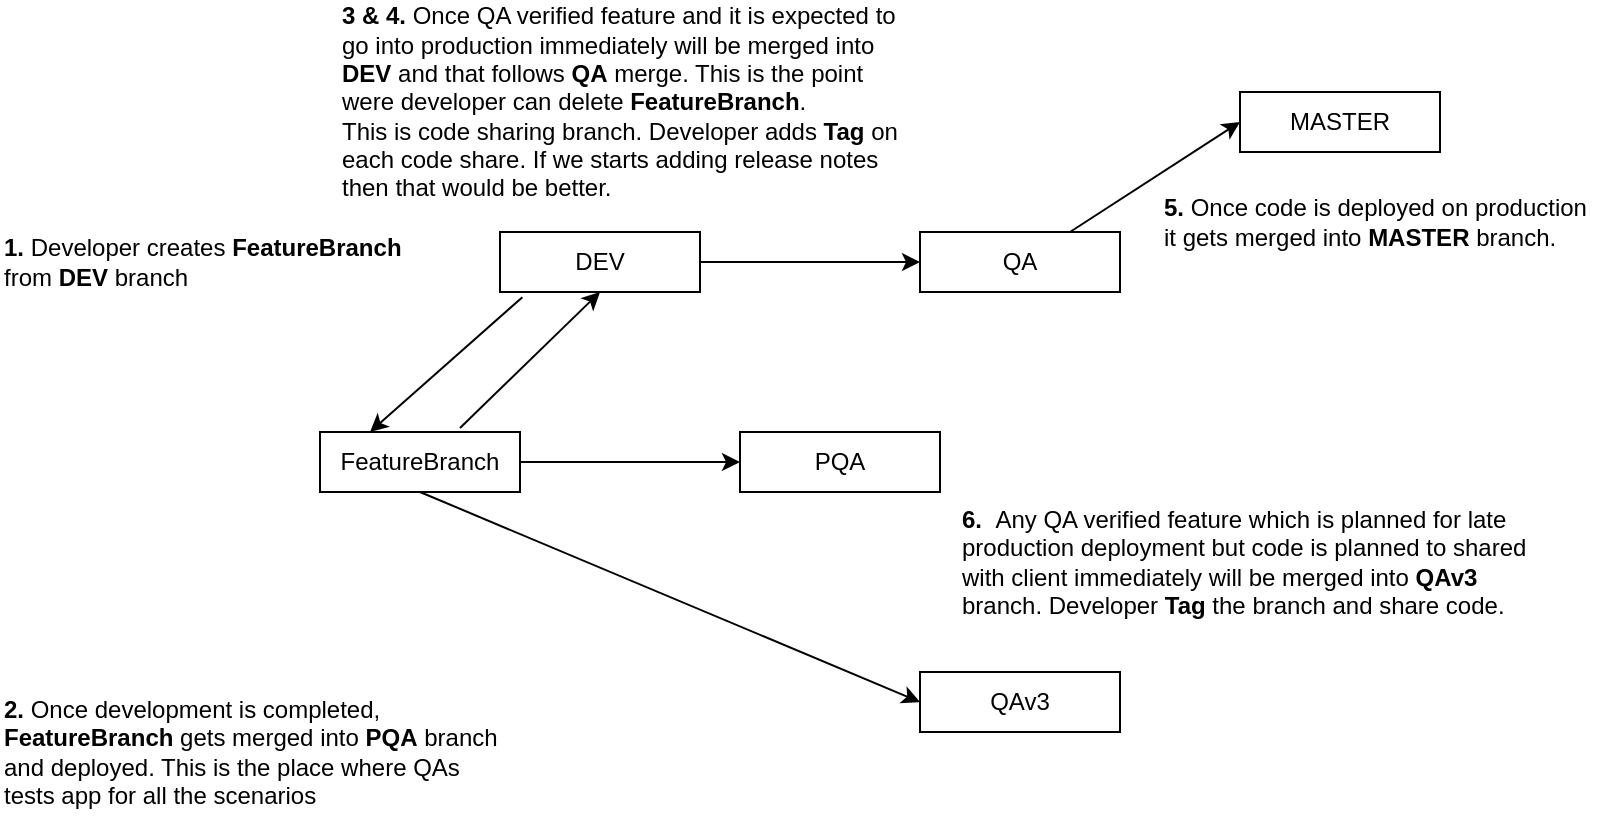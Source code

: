 <mxfile version="13.10.0" type="github">
  <diagram id="kgpKYQtTHZ0yAKxKKP6v" name="Page-1">
    <mxGraphModel dx="1038" dy="548" grid="1" gridSize="10" guides="1" tooltips="1" connect="1" arrows="1" fold="1" page="1" pageScale="1" pageWidth="850" pageHeight="1100" math="0" shadow="0">
      <root>
        <mxCell id="0" />
        <mxCell id="1" parent="0" />
        <mxCell id="SaSodBdJ9S873mT8EDmA-1" value="DEV" style="rounded=0;whiteSpace=wrap;html=1;" vertex="1" parent="1">
          <mxGeometry x="270" y="120" width="100" height="30" as="geometry" />
        </mxCell>
        <mxCell id="SaSodBdJ9S873mT8EDmA-2" value="MASTER" style="rounded=0;whiteSpace=wrap;html=1;" vertex="1" parent="1">
          <mxGeometry x="640" y="50" width="100" height="30" as="geometry" />
        </mxCell>
        <mxCell id="SaSodBdJ9S873mT8EDmA-3" value="QA" style="rounded=0;whiteSpace=wrap;html=1;" vertex="1" parent="1">
          <mxGeometry x="480" y="120" width="100" height="30" as="geometry" />
        </mxCell>
        <mxCell id="SaSodBdJ9S873mT8EDmA-4" value="PQA" style="rounded=0;whiteSpace=wrap;html=1;" vertex="1" parent="1">
          <mxGeometry x="390" y="220" width="100" height="30" as="geometry" />
        </mxCell>
        <mxCell id="SaSodBdJ9S873mT8EDmA-5" value="QAv3" style="rounded=0;whiteSpace=wrap;html=1;" vertex="1" parent="1">
          <mxGeometry x="480" y="340" width="100" height="30" as="geometry" />
        </mxCell>
        <mxCell id="SaSodBdJ9S873mT8EDmA-7" value="FeatureBranch" style="rounded=0;whiteSpace=wrap;html=1;" vertex="1" parent="1">
          <mxGeometry x="180" y="220" width="100" height="30" as="geometry" />
        </mxCell>
        <mxCell id="SaSodBdJ9S873mT8EDmA-8" value="" style="endArrow=classic;html=1;exitX=0.112;exitY=1.087;exitDx=0;exitDy=0;entryX=0.25;entryY=0;entryDx=0;entryDy=0;exitPerimeter=0;" edge="1" parent="1" source="SaSodBdJ9S873mT8EDmA-1" target="SaSodBdJ9S873mT8EDmA-7">
          <mxGeometry width="50" height="50" relative="1" as="geometry">
            <mxPoint x="420" y="310" as="sourcePoint" />
            <mxPoint x="470" y="260" as="targetPoint" />
          </mxGeometry>
        </mxCell>
        <mxCell id="SaSodBdJ9S873mT8EDmA-12" value="&lt;b&gt;1.&lt;/b&gt; Developer creates&amp;nbsp;&lt;b&gt;FeatureBranch&lt;br&gt;&lt;/b&gt;from &lt;b&gt;DEV&lt;/b&gt; branch" style="text;html=1;strokeColor=none;fillColor=none;align=left;verticalAlign=middle;whiteSpace=wrap;rounded=0;" vertex="1" parent="1">
          <mxGeometry x="20" y="110" width="210" height="50" as="geometry" />
        </mxCell>
        <mxCell id="SaSodBdJ9S873mT8EDmA-13" value="" style="endArrow=classic;html=1;exitX=1;exitY=0.5;exitDx=0;exitDy=0;entryX=0;entryY=0.5;entryDx=0;entryDy=0;" edge="1" parent="1" source="SaSodBdJ9S873mT8EDmA-7" target="SaSodBdJ9S873mT8EDmA-4">
          <mxGeometry width="50" height="50" relative="1" as="geometry">
            <mxPoint x="420" y="260" as="sourcePoint" />
            <mxPoint x="470" y="210" as="targetPoint" />
          </mxGeometry>
        </mxCell>
        <mxCell id="SaSodBdJ9S873mT8EDmA-14" value="&lt;b&gt;2.&lt;/b&gt; Once development is completed, &lt;b&gt;FeatureBranch &lt;/b&gt;gets merged into &lt;b&gt;PQA&lt;/b&gt; branch and deployed. This is the place where QAs tests app for all the scenarios" style="text;html=1;strokeColor=none;fillColor=none;align=left;verticalAlign=middle;whiteSpace=wrap;rounded=0;" vertex="1" parent="1">
          <mxGeometry x="20" y="340" width="250" height="80" as="geometry" />
        </mxCell>
        <mxCell id="SaSodBdJ9S873mT8EDmA-18" value="&lt;div style=&quot;text-align: left&quot;&gt;&lt;b&gt;3 &amp;amp; 4.&lt;/b&gt;&amp;nbsp;Once QA verified feature and it is expected to go into production immediately&amp;nbsp;will be merged into &lt;b&gt;DEV&lt;/b&gt; and that follows &lt;b&gt;QA&lt;/b&gt; merge. This is the point were developer can delete &lt;b&gt;FeatureBranch&lt;/b&gt;.&lt;/div&gt;&lt;div style=&quot;text-align: left&quot;&gt;This is code sharing branch. Developer adds &lt;b&gt;Tag&lt;/b&gt; on each code share. If we starts adding release notes then that would be better.&lt;/div&gt;" style="text;html=1;strokeColor=none;fillColor=none;align=center;verticalAlign=middle;whiteSpace=wrap;rounded=0;" vertex="1" parent="1">
          <mxGeometry x="190" y="10" width="290" height="90" as="geometry" />
        </mxCell>
        <mxCell id="SaSodBdJ9S873mT8EDmA-19" value="" style="endArrow=classic;html=1;entryX=0.5;entryY=1;entryDx=0;entryDy=0;" edge="1" parent="1" target="SaSodBdJ9S873mT8EDmA-1">
          <mxGeometry width="50" height="50" relative="1" as="geometry">
            <mxPoint x="250" y="218" as="sourcePoint" />
            <mxPoint x="345" y="150" as="targetPoint" />
          </mxGeometry>
        </mxCell>
        <mxCell id="SaSodBdJ9S873mT8EDmA-25" value="" style="endArrow=classic;html=1;exitX=1;exitY=0.5;exitDx=0;exitDy=0;entryX=0;entryY=0.5;entryDx=0;entryDy=0;" edge="1" parent="1" source="SaSodBdJ9S873mT8EDmA-1" target="SaSodBdJ9S873mT8EDmA-3">
          <mxGeometry width="50" height="50" relative="1" as="geometry">
            <mxPoint x="420" y="230" as="sourcePoint" />
            <mxPoint x="470" y="180" as="targetPoint" />
          </mxGeometry>
        </mxCell>
        <mxCell id="SaSodBdJ9S873mT8EDmA-26" value="" style="endArrow=classic;html=1;entryX=0;entryY=0.5;entryDx=0;entryDy=0;exitX=0.75;exitY=0;exitDx=0;exitDy=0;" edge="1" parent="1" source="SaSodBdJ9S873mT8EDmA-3" target="SaSodBdJ9S873mT8EDmA-2">
          <mxGeometry width="50" height="50" relative="1" as="geometry">
            <mxPoint x="420" y="210" as="sourcePoint" />
            <mxPoint x="470" y="160" as="targetPoint" />
          </mxGeometry>
        </mxCell>
        <mxCell id="SaSodBdJ9S873mT8EDmA-28" value="&lt;b&gt;5.&lt;/b&gt; Once code is deployed on production&lt;br&gt;it gets merged into &lt;b&gt;MASTER&lt;/b&gt; branch." style="text;html=1;align=left;verticalAlign=middle;resizable=0;points=[];autosize=1;" vertex="1" parent="1">
          <mxGeometry x="600" y="100" width="230" height="30" as="geometry" />
        </mxCell>
        <mxCell id="SaSodBdJ9S873mT8EDmA-31" value="" style="endArrow=classic;html=1;exitX=0.5;exitY=1;exitDx=0;exitDy=0;entryX=0;entryY=0.5;entryDx=0;entryDy=0;" edge="1" parent="1" source="SaSodBdJ9S873mT8EDmA-7" target="SaSodBdJ9S873mT8EDmA-5">
          <mxGeometry width="50" height="50" relative="1" as="geometry">
            <mxPoint x="420" y="200" as="sourcePoint" />
            <mxPoint x="470" y="150" as="targetPoint" />
          </mxGeometry>
        </mxCell>
        <mxCell id="SaSodBdJ9S873mT8EDmA-32" value="&lt;div style=&quot;text-align: left&quot;&gt;&lt;b&gt;6.&amp;nbsp; &lt;/b&gt;Any QA verified feature which is planned for late production deployment but code is planned to shared with client immediately will be merged into &lt;b&gt;QAv3&lt;/b&gt; branch. Developer &lt;b&gt;Tag&lt;/b&gt;&amp;nbsp;the branch and share code.&lt;/div&gt;" style="text;html=1;strokeColor=none;fillColor=none;align=center;verticalAlign=middle;whiteSpace=wrap;rounded=0;" vertex="1" parent="1">
          <mxGeometry x="500" y="240" width="290" height="90" as="geometry" />
        </mxCell>
      </root>
    </mxGraphModel>
  </diagram>
</mxfile>
